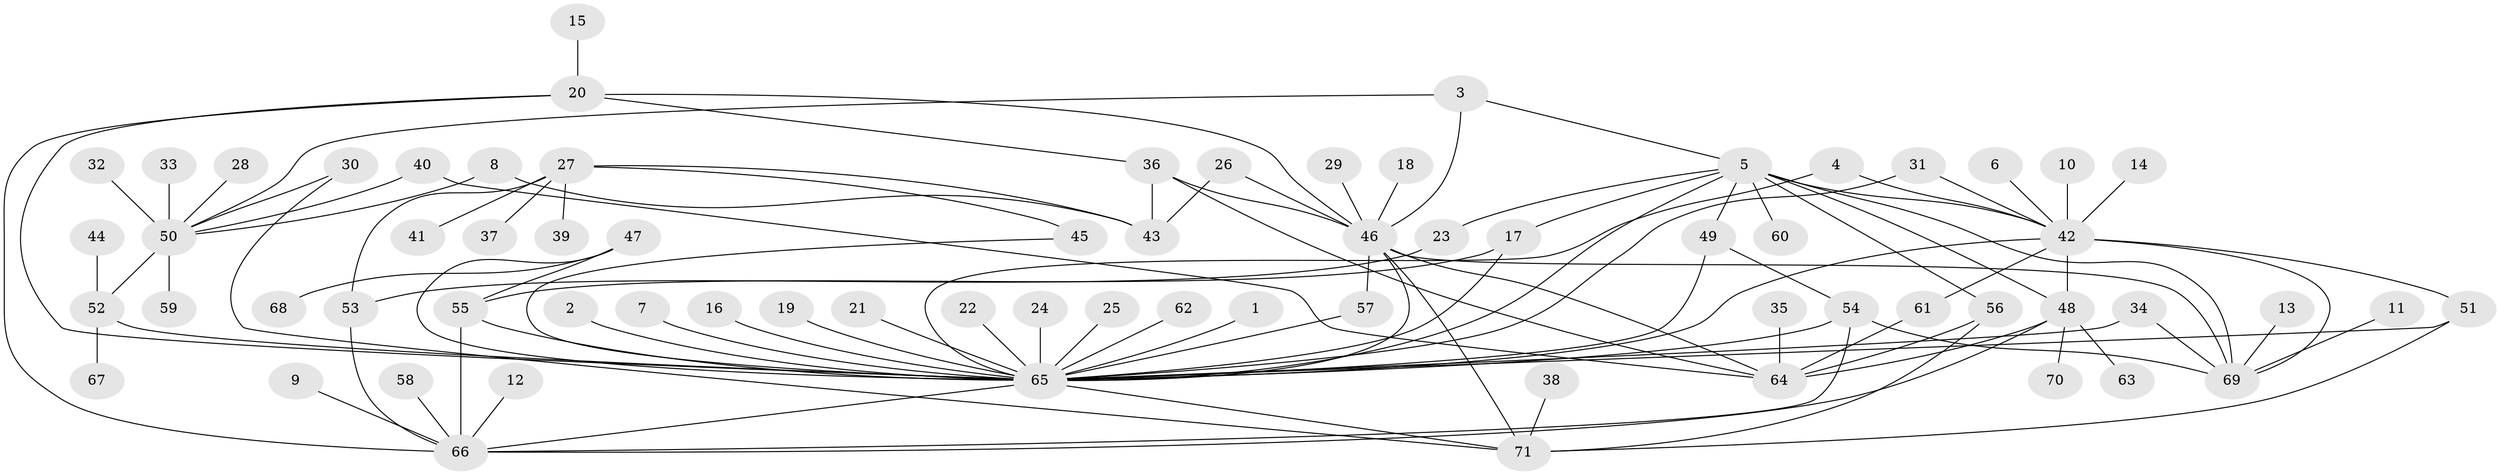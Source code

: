 // original degree distribution, {8: 0.029197080291970802, 35: 0.0072992700729927005, 1: 0.44525547445255476, 11: 0.014598540145985401, 3: 0.11678832116788321, 5: 0.0364963503649635, 12: 0.014598540145985401, 6: 0.0072992700729927005, 2: 0.2773722627737226, 4: 0.043795620437956206, 9: 0.0072992700729927005}
// Generated by graph-tools (version 1.1) at 2025/49/03/09/25 03:49:51]
// undirected, 71 vertices, 107 edges
graph export_dot {
graph [start="1"]
  node [color=gray90,style=filled];
  1;
  2;
  3;
  4;
  5;
  6;
  7;
  8;
  9;
  10;
  11;
  12;
  13;
  14;
  15;
  16;
  17;
  18;
  19;
  20;
  21;
  22;
  23;
  24;
  25;
  26;
  27;
  28;
  29;
  30;
  31;
  32;
  33;
  34;
  35;
  36;
  37;
  38;
  39;
  40;
  41;
  42;
  43;
  44;
  45;
  46;
  47;
  48;
  49;
  50;
  51;
  52;
  53;
  54;
  55;
  56;
  57;
  58;
  59;
  60;
  61;
  62;
  63;
  64;
  65;
  66;
  67;
  68;
  69;
  70;
  71;
  1 -- 65 [weight=1.0];
  2 -- 65 [weight=1.0];
  3 -- 5 [weight=1.0];
  3 -- 46 [weight=1.0];
  3 -- 50 [weight=1.0];
  4 -- 42 [weight=1.0];
  4 -- 65 [weight=1.0];
  5 -- 17 [weight=1.0];
  5 -- 23 [weight=1.0];
  5 -- 42 [weight=1.0];
  5 -- 48 [weight=1.0];
  5 -- 49 [weight=1.0];
  5 -- 56 [weight=1.0];
  5 -- 60 [weight=1.0];
  5 -- 65 [weight=1.0];
  5 -- 69 [weight=1.0];
  6 -- 42 [weight=1.0];
  7 -- 65 [weight=1.0];
  8 -- 43 [weight=1.0];
  8 -- 50 [weight=1.0];
  9 -- 66 [weight=1.0];
  10 -- 42 [weight=1.0];
  11 -- 69 [weight=1.0];
  12 -- 66 [weight=1.0];
  13 -- 69 [weight=1.0];
  14 -- 42 [weight=1.0];
  15 -- 20 [weight=1.0];
  16 -- 65 [weight=1.0];
  17 -- 55 [weight=1.0];
  17 -- 65 [weight=1.0];
  18 -- 46 [weight=1.0];
  19 -- 65 [weight=1.0];
  20 -- 36 [weight=1.0];
  20 -- 46 [weight=1.0];
  20 -- 65 [weight=1.0];
  20 -- 66 [weight=1.0];
  21 -- 65 [weight=1.0];
  22 -- 65 [weight=1.0];
  23 -- 53 [weight=1.0];
  24 -- 65 [weight=1.0];
  25 -- 65 [weight=1.0];
  26 -- 43 [weight=1.0];
  26 -- 46 [weight=1.0];
  27 -- 37 [weight=1.0];
  27 -- 39 [weight=1.0];
  27 -- 41 [weight=1.0];
  27 -- 43 [weight=1.0];
  27 -- 45 [weight=1.0];
  27 -- 53 [weight=1.0];
  28 -- 50 [weight=1.0];
  29 -- 46 [weight=1.0];
  30 -- 50 [weight=1.0];
  30 -- 71 [weight=1.0];
  31 -- 42 [weight=1.0];
  31 -- 65 [weight=1.0];
  32 -- 50 [weight=1.0];
  33 -- 50 [weight=1.0];
  34 -- 65 [weight=1.0];
  34 -- 69 [weight=1.0];
  35 -- 64 [weight=1.0];
  36 -- 43 [weight=1.0];
  36 -- 46 [weight=1.0];
  36 -- 64 [weight=1.0];
  38 -- 71 [weight=1.0];
  40 -- 50 [weight=1.0];
  40 -- 64 [weight=1.0];
  42 -- 48 [weight=1.0];
  42 -- 51 [weight=1.0];
  42 -- 61 [weight=1.0];
  42 -- 65 [weight=1.0];
  42 -- 69 [weight=1.0];
  44 -- 52 [weight=1.0];
  45 -- 65 [weight=1.0];
  46 -- 57 [weight=1.0];
  46 -- 64 [weight=1.0];
  46 -- 65 [weight=1.0];
  46 -- 69 [weight=1.0];
  46 -- 71 [weight=1.0];
  47 -- 55 [weight=1.0];
  47 -- 65 [weight=1.0];
  47 -- 68 [weight=1.0];
  48 -- 63 [weight=1.0];
  48 -- 64 [weight=1.0];
  48 -- 66 [weight=1.0];
  48 -- 70 [weight=1.0];
  49 -- 54 [weight=1.0];
  49 -- 65 [weight=1.0];
  50 -- 52 [weight=1.0];
  50 -- 59 [weight=1.0];
  51 -- 65 [weight=1.0];
  51 -- 71 [weight=1.0];
  52 -- 65 [weight=2.0];
  52 -- 67 [weight=1.0];
  53 -- 66 [weight=1.0];
  54 -- 65 [weight=1.0];
  54 -- 66 [weight=1.0];
  54 -- 69 [weight=1.0];
  55 -- 65 [weight=1.0];
  55 -- 66 [weight=1.0];
  56 -- 64 [weight=1.0];
  56 -- 71 [weight=1.0];
  57 -- 65 [weight=1.0];
  58 -- 66 [weight=1.0];
  61 -- 64 [weight=1.0];
  62 -- 65 [weight=1.0];
  65 -- 66 [weight=1.0];
  65 -- 71 [weight=1.0];
}
